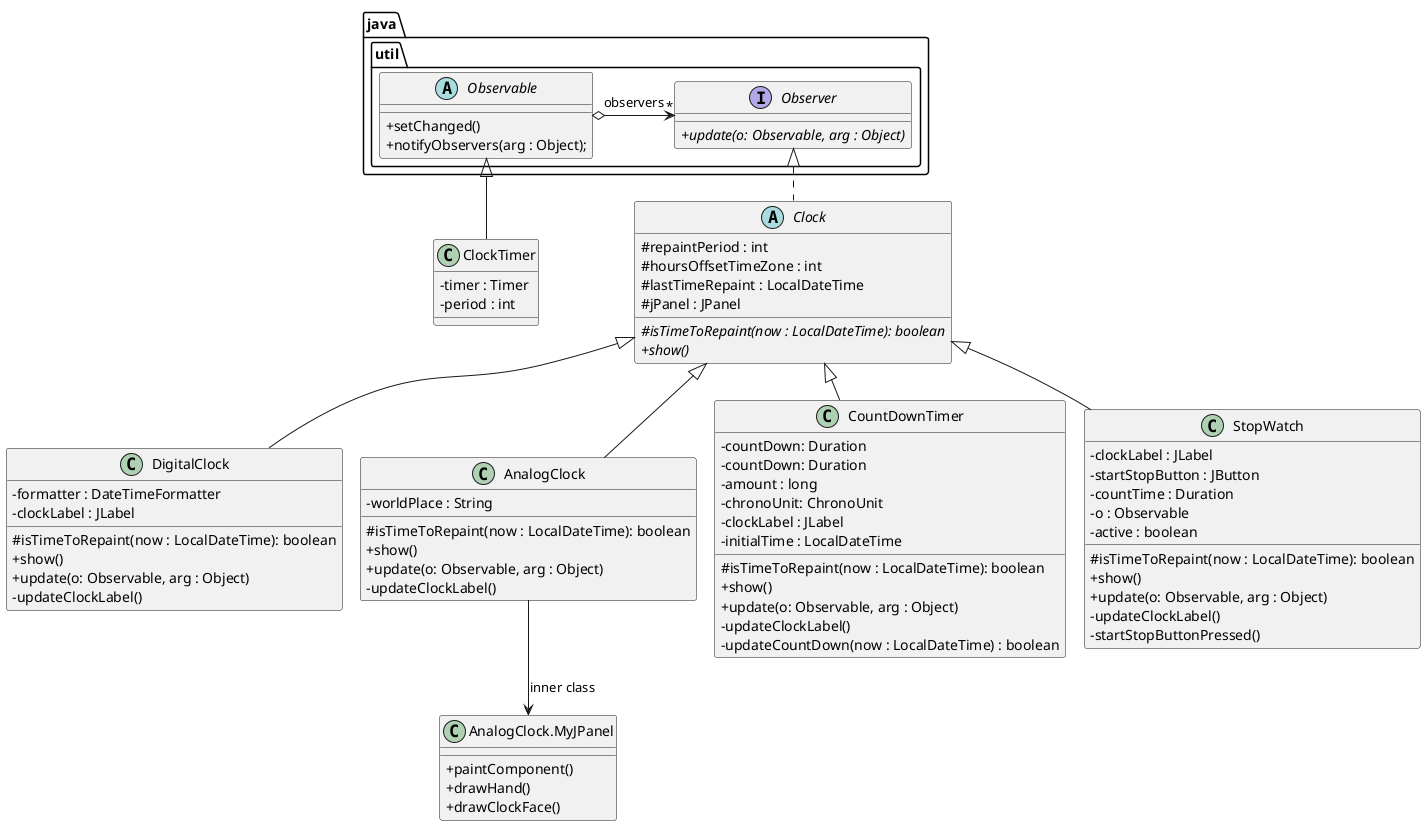 @startuml
'https://plantuml.com/class-diagram
skinparam classAttributeIconSize 0
!pragma layout smetana

abstract Clock {
#repaintPeriod : int
#hoursOffsetTimeZone : int
#lastTimeRepaint : LocalDateTime
#jPanel : JPanel
{abstract}#isTimeToRepaint(now : LocalDateTime): boolean
{abstract}+show()
}

class ClockTimer {
  - timer : Timer
  - period : int

}
class DigitalClock extends Clock {
-formatter : DateTimeFormatter
-clockLabel : JLabel
#isTimeToRepaint(now : LocalDateTime): boolean
+show()
+update(o: Observable, arg : Object)
-updateClockLabel()
}

class AnalogClock extends Clock {
-worldPlace : String
#isTimeToRepaint(now : LocalDateTime): boolean
+show()
+update(o: Observable, arg : Object)
-updateClockLabel()
}

class CountDownTimer extends Clock {
-countDown: Duration
-countDown: Duration
-amount : long
-chronoUnit: ChronoUnit
-clockLabel : JLabel
-initialTime : LocalDateTime
#isTimeToRepaint(now : LocalDateTime): boolean
+show()
+update(o: Observable, arg : Object)
-updateClockLabel()
-updateCountDown(now : LocalDateTime) : boolean
}

class StopWatch extends Clock {
-clockLabel : JLabel
-startStopButton : JButton
-countTime : Duration
-o : Observable
-active : boolean
#isTimeToRepaint(now : LocalDateTime): boolean
+show()
+update(o: Observable, arg : Object)
-updateClockLabel()
-startStopButtonPressed()
}


class "AnalogClock.MyJPanel" as MyJPanel {
  + paintComponent()
  + drawHand()
  + drawClockFace()
}

AnalogClock --> MyJPanel : inner class
package "java.util" {
abstract class Observable {
+setChanged()
+notifyObservers(arg : Object);
}
interface Observer{
{abstract}+update(o: Observable, arg : Object)
}

    Observable o-right->"*"Observer : observers
}

Clock ..up|> Observer
ClockTimer --up|> Observable


@enduml